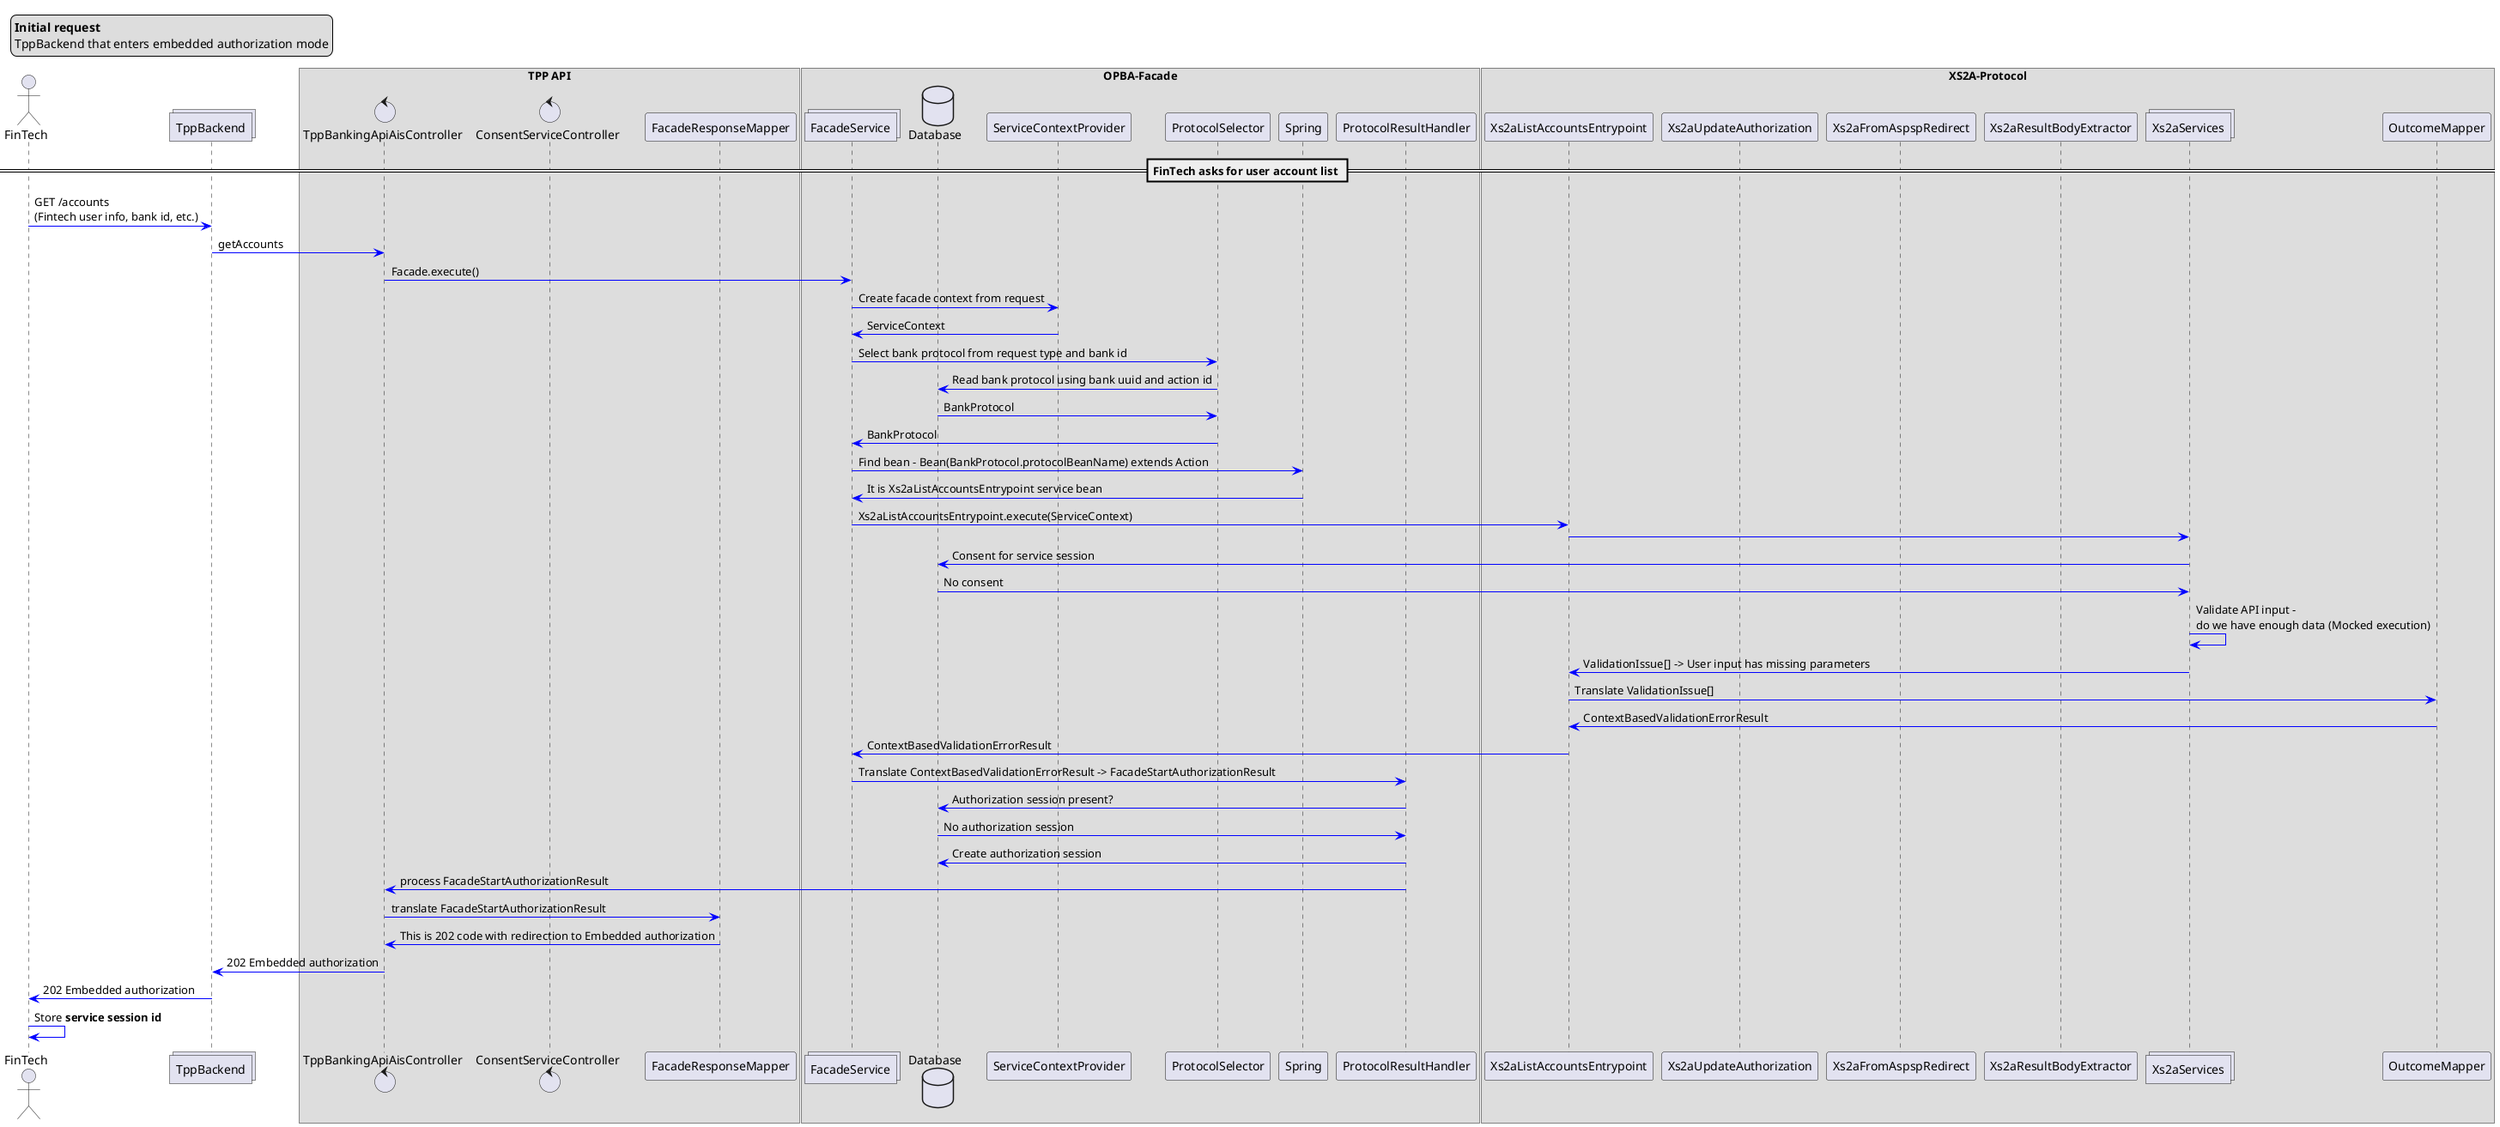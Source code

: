 @startuml
legend top left
  <b>Initial request</b>
  TppBackend that enters embedded authorization mode
endlegend

actor FinTech

collections TppBackend

box "TPP API"
control TppBankingApiAisController
control ConsentServiceController
participant FacadeResponseMapper
endbox

box "OPBA-Facade"
collections FacadeService
database Database
participant ServiceContextProvider
participant ProtocolSelector
participant Spring
participant ProtocolResultHandler
endbox

box "XS2A-Protocol"
participant Xs2aListAccountsEntrypoint
participant Xs2aUpdateAuthorization
participant Xs2aFromAspspRedirect
participant Xs2aResultBodyExtractor
collections Xs2aServices
participant OutcomeMapper
endbox

== FinTech asks for user account list ==
FinTech [#blue]-> TppBackend : GET /accounts\n(Fintech user info, bank id, etc.)
TppBackend [#blue]-> TppBankingApiAisController : getAccounts
TppBankingApiAisController [#blue]-> FacadeService : Facade.execute()
FacadeService [#blue]-> ServiceContextProvider : Create facade context from request
FacadeService <-[#blue] ServiceContextProvider : ServiceContext
FacadeService [#blue]-> ProtocolSelector : Select bank protocol from request type and bank id
ProtocolSelector [#blue]-> Database : Read bank protocol using bank uuid and action id
Database [#blue]-> ProtocolSelector : BankProtocol
ProtocolSelector [#blue]-> FacadeService : BankProtocol
FacadeService [#blue]-> Spring : Find bean - Bean(BankProtocol.protocolBeanName) extends Action
FacadeService <-[#blue] Spring : It is Xs2aListAccountsEntrypoint service bean
FacadeService [#blue]-> Xs2aListAccountsEntrypoint : Xs2aListAccountsEntrypoint.execute(ServiceContext)
Xs2aListAccountsEntrypoint [#blue]-> Xs2aServices
Xs2aServices [#blue]-> Database : Consent for service session
Xs2aServices <-[#blue] Database : No consent
Xs2aServices [#blue]-> Xs2aServices : Validate API input -\ndo we have enough data (Mocked execution)
Xs2aServices [#blue]-> Xs2aListAccountsEntrypoint : ValidationIssue[] -> User input has missing parameters
Xs2aListAccountsEntrypoint [#blue]-> OutcomeMapper : Translate ValidationIssue[]
OutcomeMapper [#blue]-> Xs2aListAccountsEntrypoint : ContextBasedValidationErrorResult
Xs2aListAccountsEntrypoint [#blue]-> FacadeService : ContextBasedValidationErrorResult
FacadeService [#blue]-> ProtocolResultHandler : Translate ContextBasedValidationErrorResult -> FacadeStartAuthorizationResult
ProtocolResultHandler [#blue]-> Database : Authorization session present?
Database [#blue]-> ProtocolResultHandler : No authorization session
ProtocolResultHandler [#blue]-> Database : Create authorization session
ProtocolResultHandler [#blue]-> TppBankingApiAisController : process FacadeStartAuthorizationResult
TppBankingApiAisController [#blue]-> FacadeResponseMapper : translate FacadeStartAuthorizationResult
FacadeResponseMapper [#blue]-> TppBankingApiAisController : This is 202 code with redirection to Embedded authorization
TppBankingApiAisController [#blue]-> TppBackend : 202 Embedded authorization
TppBackend [#blue]-> FinTech : 202 Embedded authorization
FinTech [#blue]-> FinTech : Store <b>service session id</b>
@enduml
